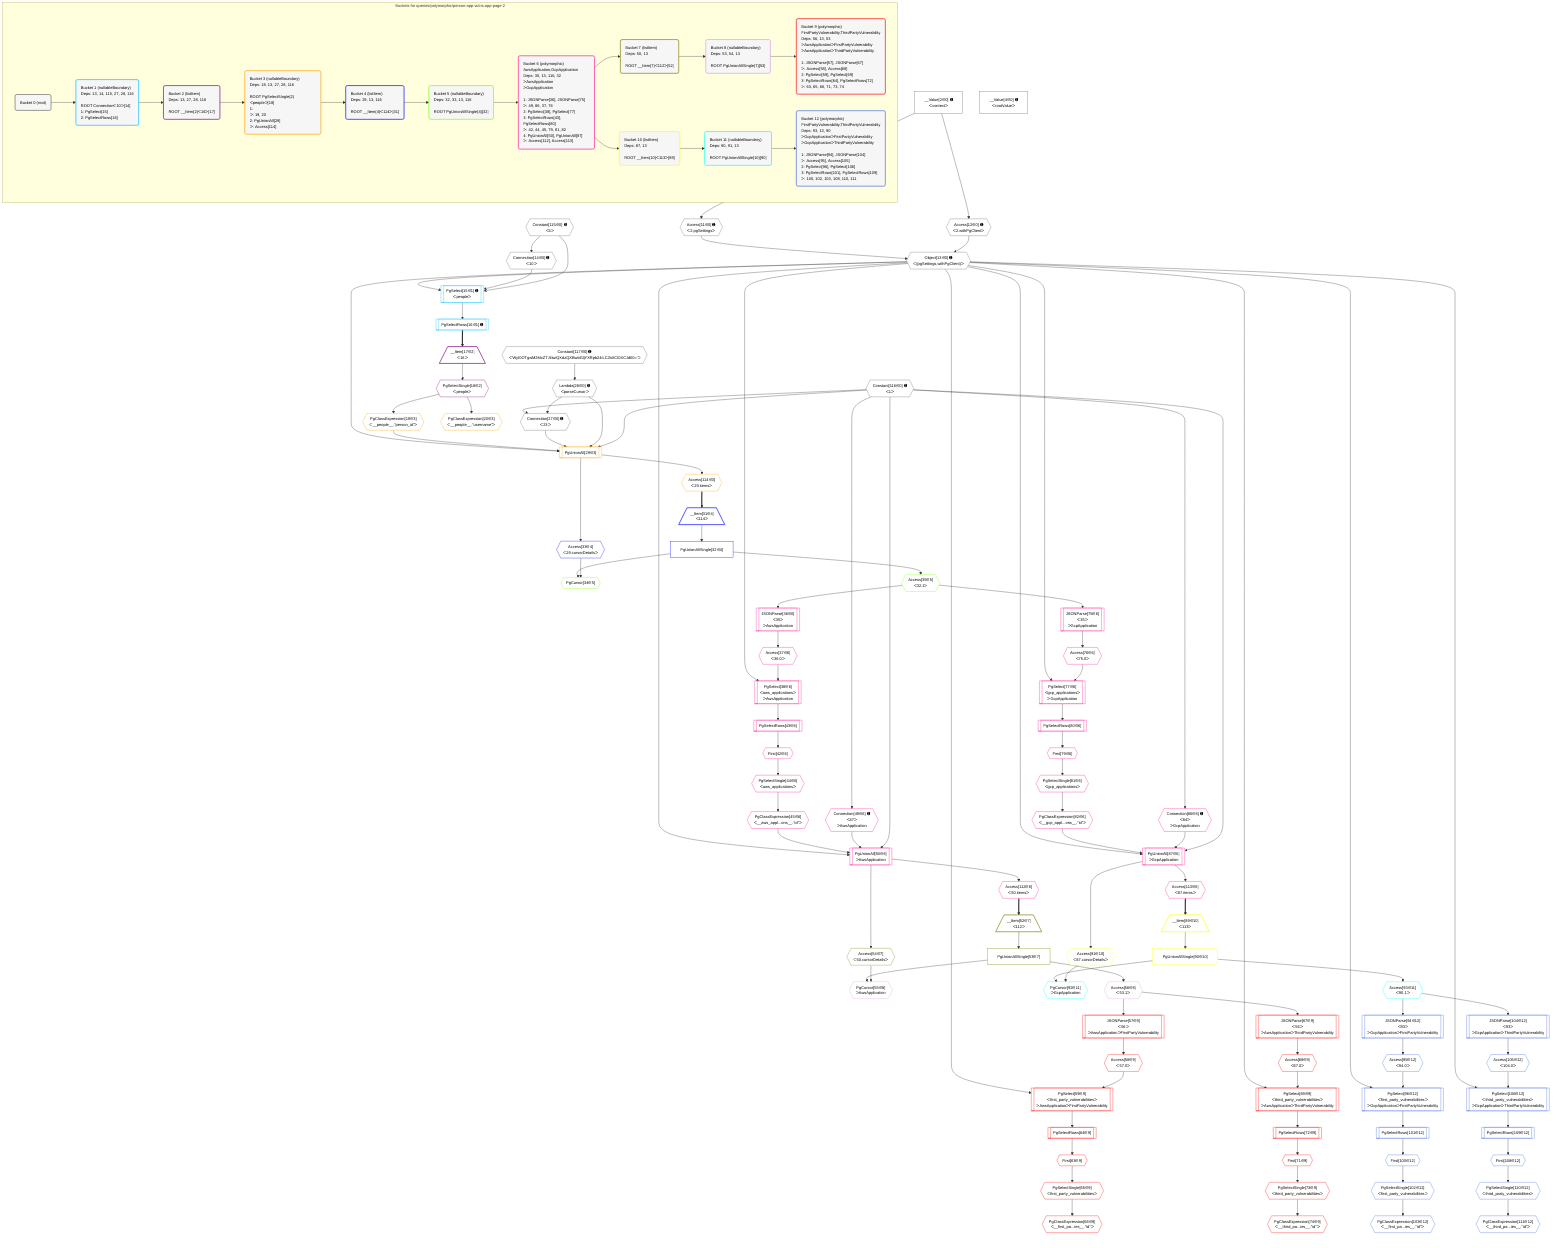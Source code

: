 %%{init: {'themeVariables': { 'fontSize': '12px'}}}%%
graph TD
    classDef path fill:#eee,stroke:#000,color:#000
    classDef plan fill:#fff,stroke-width:1px,color:#000
    classDef itemplan fill:#fff,stroke-width:2px,color:#000
    classDef unbatchedplan fill:#dff,stroke-width:1px,color:#000
    classDef sideeffectplan fill:#fcc,stroke-width:2px,color:#000
    classDef bucket fill:#f6f6f6,color:#000,stroke-width:2px,text-align:left


    %% plan dependencies
    Object13{{"Object[13∈0] ➊<br />ᐸ{pgSettings,withPgClient}ᐳ"}}:::plan
    Access11{{"Access[11∈0] ➊<br />ᐸ2.pgSettingsᐳ"}}:::plan
    Access12{{"Access[12∈0] ➊<br />ᐸ2.withPgClientᐳ"}}:::plan
    Access11 & Access12 --> Object13
    Connection27{{"Connection[27∈0] ➊<br />ᐸ23ᐳ"}}:::plan
    Constant116{{"Constant[116∈0] ➊<br />ᐸ1ᐳ"}}:::plan
    Lambda28{{"Lambda[28∈0] ➊<br />ᐸparseCursorᐳ"}}:::plan
    Constant116 & Lambda28 --> Connection27
    __Value2["__Value[2∈0] ➊<br />ᐸcontextᐳ"]:::plan
    __Value2 --> Access11
    __Value2 --> Access12
    Connection14{{"Connection[14∈0] ➊<br />ᐸ10ᐳ"}}:::plan
    Constant115{{"Constant[115∈0] ➊<br />ᐸ4ᐳ"}}:::plan
    Constant115 --> Connection14
    Constant117{{"Constant[117∈0] ➊<br />ᐸ'WyI0OTgwM2MxZTJiIiwiQXdzQXBwbGljYXRpb24iLCJbXCI0XCJdIl0='ᐳ"}}:::plan
    Constant117 --> Lambda28
    __Value4["__Value[4∈0] ➊<br />ᐸrootValueᐳ"]:::plan
    PgSelect15[["PgSelect[15∈1] ➊<br />ᐸpeopleᐳ"]]:::plan
    Object13 & Connection14 & Constant115 --> PgSelect15
    PgSelectRows16[["PgSelectRows[16∈1] ➊"]]:::plan
    PgSelect15 --> PgSelectRows16
    __Item17[/"__Item[17∈2]<br />ᐸ16ᐳ"\]:::itemplan
    PgSelectRows16 ==> __Item17
    PgSelectSingle18{{"PgSelectSingle[18∈2]<br />ᐸpeopleᐳ"}}:::plan
    __Item17 --> PgSelectSingle18
    PgUnionAll29[["PgUnionAll[29∈3]"]]:::plan
    PgClassExpression19{{"PgClassExpression[19∈3]<br />ᐸ__people__.”person_id”ᐳ"}}:::plan
    Object13 & PgClassExpression19 & Connection27 & Lambda28 & Constant116 --> PgUnionAll29
    PgSelectSingle18 --> PgClassExpression19
    PgClassExpression20{{"PgClassExpression[20∈3]<br />ᐸ__people__.”username”ᐳ"}}:::plan
    PgSelectSingle18 --> PgClassExpression20
    Access114{{"Access[114∈3]<br />ᐸ29.itemsᐳ"}}:::plan
    PgUnionAll29 --> Access114
    __Item31[/"__Item[31∈4]<br />ᐸ114ᐳ"\]:::itemplan
    Access114 ==> __Item31
    PgUnionAllSingle32["PgUnionAllSingle[32∈4]"]:::plan
    __Item31 --> PgUnionAllSingle32
    Access33{{"Access[33∈4]<br />ᐸ29.cursorDetailsᐳ"}}:::plan
    PgUnionAll29 --> Access33
    PgCursor34{{"PgCursor[34∈5]"}}:::plan
    PgUnionAllSingle32 & Access33 --> PgCursor34
    Access35{{"Access[35∈5]<br />ᐸ32.1ᐳ"}}:::plan
    PgUnionAllSingle32 --> Access35
    PgUnionAll50[["PgUnionAll[50∈6]<br />ᐳAwsApplication"]]:::plan
    PgClassExpression45{{"PgClassExpression[45∈6]<br />ᐸ__aws_appl...ons__.”id”ᐳ"}}:::plan
    Connection49{{"Connection[49∈6] ➊<br />ᐸ47ᐳ<br />ᐳAwsApplication"}}:::plan
    Object13 & PgClassExpression45 & Connection49 & Constant116 --> PgUnionAll50
    PgUnionAll87[["PgUnionAll[87∈6]<br />ᐳGcpApplication"]]:::plan
    PgClassExpression82{{"PgClassExpression[82∈6]<br />ᐸ__gcp_appl...ons__.”id”ᐳ"}}:::plan
    Connection86{{"Connection[86∈6] ➊<br />ᐸ84ᐳ<br />ᐳGcpApplication"}}:::plan
    Object13 & PgClassExpression82 & Connection86 & Constant116 --> PgUnionAll87
    PgSelect38[["PgSelect[38∈6]<br />ᐸaws_applicationsᐳ<br />ᐳAwsApplication"]]:::plan
    Access37{{"Access[37∈6]<br />ᐸ36.0ᐳ"}}:::plan
    Object13 & Access37 --> PgSelect38
    PgSelect77[["PgSelect[77∈6]<br />ᐸgcp_applicationsᐳ<br />ᐳGcpApplication"]]:::plan
    Access76{{"Access[76∈6]<br />ᐸ75.0ᐳ"}}:::plan
    Object13 & Access76 --> PgSelect77
    JSONParse36[["JSONParse[36∈6]<br />ᐸ35ᐳ<br />ᐳAwsApplication"]]:::plan
    Access35 --> JSONParse36
    JSONParse36 --> Access37
    First42{{"First[42∈6]"}}:::plan
    PgSelectRows43[["PgSelectRows[43∈6]"]]:::plan
    PgSelectRows43 --> First42
    PgSelect38 --> PgSelectRows43
    PgSelectSingle44{{"PgSelectSingle[44∈6]<br />ᐸaws_applicationsᐳ"}}:::plan
    First42 --> PgSelectSingle44
    PgSelectSingle44 --> PgClassExpression45
    Constant116 --> Connection49
    JSONParse75[["JSONParse[75∈6]<br />ᐸ35ᐳ<br />ᐳGcpApplication"]]:::plan
    Access35 --> JSONParse75
    JSONParse75 --> Access76
    First79{{"First[79∈6]"}}:::plan
    PgSelectRows80[["PgSelectRows[80∈6]"]]:::plan
    PgSelectRows80 --> First79
    PgSelect77 --> PgSelectRows80
    PgSelectSingle81{{"PgSelectSingle[81∈6]<br />ᐸgcp_applicationsᐳ"}}:::plan
    First79 --> PgSelectSingle81
    PgSelectSingle81 --> PgClassExpression82
    Constant116 --> Connection86
    Access112{{"Access[112∈6]<br />ᐸ50.itemsᐳ"}}:::plan
    PgUnionAll50 --> Access112
    Access113{{"Access[113∈6]<br />ᐸ87.itemsᐳ"}}:::plan
    PgUnionAll87 --> Access113
    __Item52[/"__Item[52∈7]<br />ᐸ112ᐳ"\]:::itemplan
    Access112 ==> __Item52
    PgUnionAllSingle53["PgUnionAllSingle[53∈7]"]:::plan
    __Item52 --> PgUnionAllSingle53
    Access54{{"Access[54∈7]<br />ᐸ50.cursorDetailsᐳ"}}:::plan
    PgUnionAll50 --> Access54
    PgCursor55{{"PgCursor[55∈8]<br />ᐳAwsApplication"}}:::plan
    PgUnionAllSingle53 & Access54 --> PgCursor55
    Access56{{"Access[56∈8]<br />ᐸ53.1ᐳ"}}:::plan
    PgUnionAllSingle53 --> Access56
    PgSelect59[["PgSelect[59∈9]<br />ᐸfirst_party_vulnerabilitiesᐳ<br />ᐳAwsApplicationᐳFirstPartyVulnerability"]]:::plan
    Access58{{"Access[58∈9]<br />ᐸ57.0ᐳ"}}:::plan
    Object13 & Access58 --> PgSelect59
    PgSelect69[["PgSelect[69∈9]<br />ᐸthird_party_vulnerabilitiesᐳ<br />ᐳAwsApplicationᐳThirdPartyVulnerability"]]:::plan
    Access68{{"Access[68∈9]<br />ᐸ67.0ᐳ"}}:::plan
    Object13 & Access68 --> PgSelect69
    JSONParse57[["JSONParse[57∈9]<br />ᐸ56ᐳ<br />ᐳAwsApplicationᐳFirstPartyVulnerability"]]:::plan
    Access56 --> JSONParse57
    JSONParse57 --> Access58
    First63{{"First[63∈9]"}}:::plan
    PgSelectRows64[["PgSelectRows[64∈9]"]]:::plan
    PgSelectRows64 --> First63
    PgSelect59 --> PgSelectRows64
    PgSelectSingle65{{"PgSelectSingle[65∈9]<br />ᐸfirst_party_vulnerabilitiesᐳ"}}:::plan
    First63 --> PgSelectSingle65
    PgClassExpression66{{"PgClassExpression[66∈9]<br />ᐸ__first_pa...ies__.”id”ᐳ"}}:::plan
    PgSelectSingle65 --> PgClassExpression66
    JSONParse67[["JSONParse[67∈9]<br />ᐸ56ᐳ<br />ᐳAwsApplicationᐳThirdPartyVulnerability"]]:::plan
    Access56 --> JSONParse67
    JSONParse67 --> Access68
    First71{{"First[71∈9]"}}:::plan
    PgSelectRows72[["PgSelectRows[72∈9]"]]:::plan
    PgSelectRows72 --> First71
    PgSelect69 --> PgSelectRows72
    PgSelectSingle73{{"PgSelectSingle[73∈9]<br />ᐸthird_party_vulnerabilitiesᐳ"}}:::plan
    First71 --> PgSelectSingle73
    PgClassExpression74{{"PgClassExpression[74∈9]<br />ᐸ__third_pa...ies__.”id”ᐳ"}}:::plan
    PgSelectSingle73 --> PgClassExpression74
    __Item89[/"__Item[89∈10]<br />ᐸ113ᐳ"\]:::itemplan
    Access113 ==> __Item89
    PgUnionAllSingle90["PgUnionAllSingle[90∈10]"]:::plan
    __Item89 --> PgUnionAllSingle90
    Access91{{"Access[91∈10]<br />ᐸ87.cursorDetailsᐳ"}}:::plan
    PgUnionAll87 --> Access91
    PgCursor92{{"PgCursor[92∈11]<br />ᐳGcpApplication"}}:::plan
    PgUnionAllSingle90 & Access91 --> PgCursor92
    Access93{{"Access[93∈11]<br />ᐸ90.1ᐳ"}}:::plan
    PgUnionAllSingle90 --> Access93
    PgSelect96[["PgSelect[96∈12]<br />ᐸfirst_party_vulnerabilitiesᐳ<br />ᐳGcpApplicationᐳFirstPartyVulnerability"]]:::plan
    Access95{{"Access[95∈12]<br />ᐸ94.0ᐳ"}}:::plan
    Object13 & Access95 --> PgSelect96
    PgSelect106[["PgSelect[106∈12]<br />ᐸthird_party_vulnerabilitiesᐳ<br />ᐳGcpApplicationᐳThirdPartyVulnerability"]]:::plan
    Access105{{"Access[105∈12]<br />ᐸ104.0ᐳ"}}:::plan
    Object13 & Access105 --> PgSelect106
    JSONParse94[["JSONParse[94∈12]<br />ᐸ93ᐳ<br />ᐳGcpApplicationᐳFirstPartyVulnerability"]]:::plan
    Access93 --> JSONParse94
    JSONParse94 --> Access95
    First100{{"First[100∈12]"}}:::plan
    PgSelectRows101[["PgSelectRows[101∈12]"]]:::plan
    PgSelectRows101 --> First100
    PgSelect96 --> PgSelectRows101
    PgSelectSingle102{{"PgSelectSingle[102∈12]<br />ᐸfirst_party_vulnerabilitiesᐳ"}}:::plan
    First100 --> PgSelectSingle102
    PgClassExpression103{{"PgClassExpression[103∈12]<br />ᐸ__first_pa...ies__.”id”ᐳ"}}:::plan
    PgSelectSingle102 --> PgClassExpression103
    JSONParse104[["JSONParse[104∈12]<br />ᐸ93ᐳ<br />ᐳGcpApplicationᐳThirdPartyVulnerability"]]:::plan
    Access93 --> JSONParse104
    JSONParse104 --> Access105
    First108{{"First[108∈12]"}}:::plan
    PgSelectRows109[["PgSelectRows[109∈12]"]]:::plan
    PgSelectRows109 --> First108
    PgSelect106 --> PgSelectRows109
    PgSelectSingle110{{"PgSelectSingle[110∈12]<br />ᐸthird_party_vulnerabilitiesᐳ"}}:::plan
    First108 --> PgSelectSingle110
    PgClassExpression111{{"PgClassExpression[111∈12]<br />ᐸ__third_pa...ies__.”id”ᐳ"}}:::plan
    PgSelectSingle110 --> PgClassExpression111

    %% define steps

    subgraph "Buckets for queries/polymorphic/person-app-vulns.app-page-2"
    Bucket0("Bucket 0 (root)"):::bucket
    classDef bucket0 stroke:#696969
    class Bucket0,__Value2,__Value4,Access11,Access12,Object13,Connection14,Connection27,Lambda28,Constant115,Constant116,Constant117 bucket0
    Bucket1("Bucket 1 (nullableBoundary)<br />Deps: 13, 14, 115, 27, 28, 116<br /><br />ROOT Connectionᐸ10ᐳ[14]<br />1: PgSelect[15]<br />2: PgSelectRows[16]"):::bucket
    classDef bucket1 stroke:#00bfff
    class Bucket1,PgSelect15,PgSelectRows16 bucket1
    Bucket2("Bucket 2 (listItem)<br />Deps: 13, 27, 28, 116<br /><br />ROOT __Item{2}ᐸ16ᐳ[17]"):::bucket
    classDef bucket2 stroke:#7f007f
    class Bucket2,__Item17,PgSelectSingle18 bucket2
    Bucket3("Bucket 3 (nullableBoundary)<br />Deps: 18, 13, 27, 28, 116<br /><br />ROOT PgSelectSingle{2}ᐸpeopleᐳ[18]<br />1: <br />ᐳ: 19, 20<br />2: PgUnionAll[29]<br />ᐳ: Access[114]"):::bucket
    classDef bucket3 stroke:#ffa500
    class Bucket3,PgClassExpression19,PgClassExpression20,PgUnionAll29,Access114 bucket3
    Bucket4("Bucket 4 (listItem)<br />Deps: 29, 13, 116<br /><br />ROOT __Item{4}ᐸ114ᐳ[31]"):::bucket
    classDef bucket4 stroke:#0000ff
    class Bucket4,__Item31,PgUnionAllSingle32,Access33 bucket4
    Bucket5("Bucket 5 (nullableBoundary)<br />Deps: 32, 33, 13, 116<br /><br />ROOT PgUnionAllSingle{4}[32]"):::bucket
    classDef bucket5 stroke:#7fff00
    class Bucket5,PgCursor34,Access35 bucket5
    Bucket6("Bucket 6 (polymorphic)<br />AwsApplication,GcpApplication<br />Deps: 35, 13, 116, 32<br />ᐳAwsApplication<br />ᐳGcpApplication<br /><br />1: JSONParse[36], JSONParse[75]<br />ᐳ: 49, 86, 37, 76<br />2: PgSelect[38], PgSelect[77]<br />3: PgSelectRows[43], PgSelectRows[80]<br />ᐳ: 42, 44, 45, 79, 81, 82<br />4: PgUnionAll[50], PgUnionAll[87]<br />ᐳ: Access[112], Access[113]"):::bucket
    classDef bucket6 stroke:#ff1493
    class Bucket6,JSONParse36,Access37,PgSelect38,First42,PgSelectRows43,PgSelectSingle44,PgClassExpression45,Connection49,PgUnionAll50,JSONParse75,Access76,PgSelect77,First79,PgSelectRows80,PgSelectSingle81,PgClassExpression82,Connection86,PgUnionAll87,Access112,Access113 bucket6
    Bucket7("Bucket 7 (listItem)<br />Deps: 50, 13<br /><br />ROOT __Item{7}ᐸ112ᐳ[52]"):::bucket
    classDef bucket7 stroke:#808000
    class Bucket7,__Item52,PgUnionAllSingle53,Access54 bucket7
    Bucket8("Bucket 8 (nullableBoundary)<br />Deps: 53, 54, 13<br /><br />ROOT PgUnionAllSingle{7}[53]"):::bucket
    classDef bucket8 stroke:#dda0dd
    class Bucket8,PgCursor55,Access56 bucket8
    Bucket9("Bucket 9 (polymorphic)<br />FirstPartyVulnerability,ThirdPartyVulnerability<br />Deps: 56, 13, 53<br />ᐳAwsApplicationᐳFirstPartyVulnerability<br />ᐳAwsApplicationᐳThirdPartyVulnerability<br /><br />1: JSONParse[57], JSONParse[67]<br />ᐳ: Access[58], Access[68]<br />2: PgSelect[59], PgSelect[69]<br />3: PgSelectRows[64], PgSelectRows[72]<br />ᐳ: 63, 65, 66, 71, 73, 74"):::bucket
    classDef bucket9 stroke:#ff0000
    class Bucket9,JSONParse57,Access58,PgSelect59,First63,PgSelectRows64,PgSelectSingle65,PgClassExpression66,JSONParse67,Access68,PgSelect69,First71,PgSelectRows72,PgSelectSingle73,PgClassExpression74 bucket9
    Bucket10("Bucket 10 (listItem)<br />Deps: 87, 13<br /><br />ROOT __Item{10}ᐸ113ᐳ[89]"):::bucket
    classDef bucket10 stroke:#ffff00
    class Bucket10,__Item89,PgUnionAllSingle90,Access91 bucket10
    Bucket11("Bucket 11 (nullableBoundary)<br />Deps: 90, 91, 13<br /><br />ROOT PgUnionAllSingle{10}[90]"):::bucket
    classDef bucket11 stroke:#00ffff
    class Bucket11,PgCursor92,Access93 bucket11
    Bucket12("Bucket 12 (polymorphic)<br />FirstPartyVulnerability,ThirdPartyVulnerability<br />Deps: 93, 13, 90<br />ᐳGcpApplicationᐳFirstPartyVulnerability<br />ᐳGcpApplicationᐳThirdPartyVulnerability<br /><br />1: JSONParse[94], JSONParse[104]<br />ᐳ: Access[95], Access[105]<br />2: PgSelect[96], PgSelect[106]<br />3: PgSelectRows[101], PgSelectRows[109]<br />ᐳ: 100, 102, 103, 108, 110, 111"):::bucket
    classDef bucket12 stroke:#4169e1
    class Bucket12,JSONParse94,Access95,PgSelect96,First100,PgSelectRows101,PgSelectSingle102,PgClassExpression103,JSONParse104,Access105,PgSelect106,First108,PgSelectRows109,PgSelectSingle110,PgClassExpression111 bucket12
    Bucket0 --> Bucket1
    Bucket1 --> Bucket2
    Bucket2 --> Bucket3
    Bucket3 --> Bucket4
    Bucket4 --> Bucket5
    Bucket5 --> Bucket6
    Bucket6 --> Bucket7 & Bucket10
    Bucket7 --> Bucket8
    Bucket8 --> Bucket9
    Bucket10 --> Bucket11
    Bucket11 --> Bucket12
    end